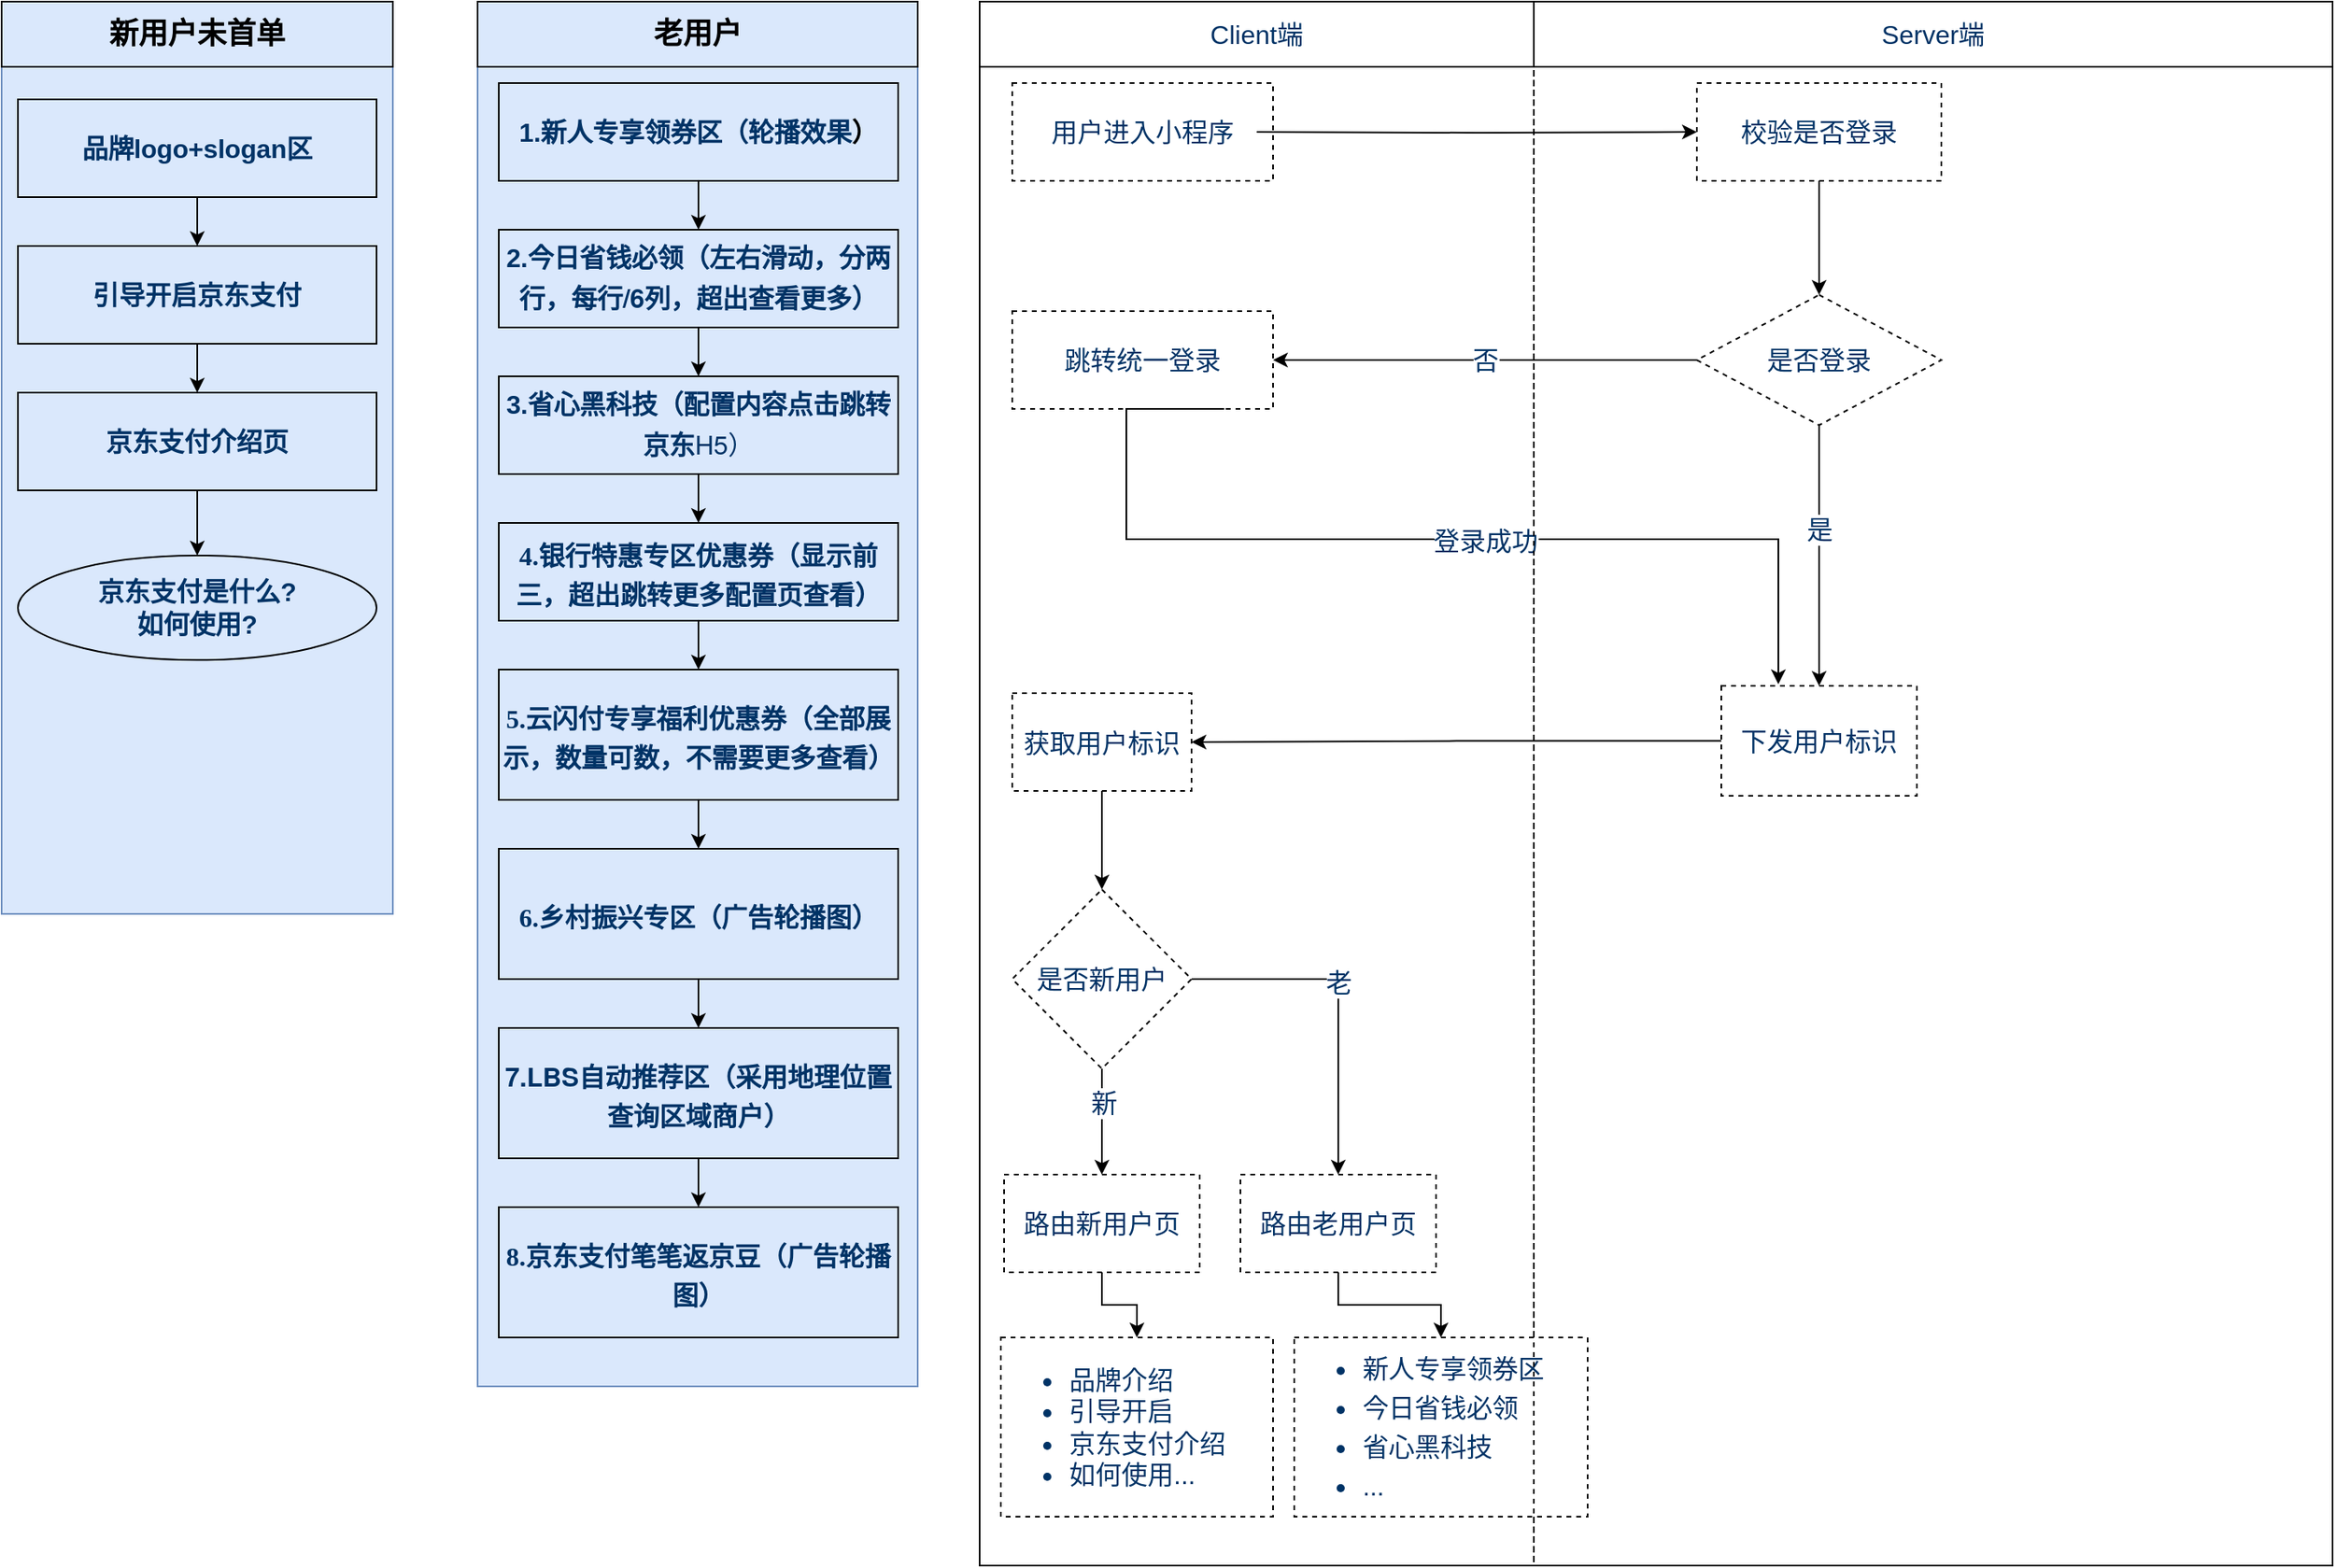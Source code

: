 <mxfile version="16.6.1" type="github">
  <diagram id="wFE0QG_FPsp0jaGvCLVb" name="Page-1">
    <mxGraphModel dx="1298" dy="786" grid="1" gridSize="10" guides="1" tooltips="1" connect="1" arrows="1" fold="1" page="1" pageScale="1" pageWidth="850" pageHeight="1100" math="0" shadow="0">
      <root>
        <mxCell id="0" />
        <mxCell id="1" parent="0" />
        <mxCell id="zbjC4olAFxsm4mvHzc2k-54" value="" style="group" vertex="1" connectable="0" parent="1">
          <mxGeometry x="30" y="20" width="240" height="560" as="geometry" />
        </mxCell>
        <mxCell id="zbjC4olAFxsm4mvHzc2k-34" value="" style="rounded=0;whiteSpace=wrap;html=1;sketch=0;fillColor=#dae8fc;strokeColor=#6c8ebf;" vertex="1" parent="zbjC4olAFxsm4mvHzc2k-54">
          <mxGeometry width="240" height="560" as="geometry" />
        </mxCell>
        <mxCell id="zbjC4olAFxsm4mvHzc2k-37" value="&lt;font size=&quot;1&quot;&gt;&lt;b style=&quot;font-size: 18px&quot;&gt;新用户未首单&lt;/b&gt;&lt;/font&gt;" style="rounded=0;whiteSpace=wrap;html=1;sketch=0;fillColor=none;" vertex="1" parent="zbjC4olAFxsm4mvHzc2k-54">
          <mxGeometry width="240" height="40" as="geometry" />
        </mxCell>
        <mxCell id="zbjC4olAFxsm4mvHzc2k-55" value="&lt;h3 id=&quot;id-京东支付小程序一期-页面分为”品牌logo＋slogan“区域、”引导开启按钮“区域、京东支付介绍及京东支付使用介绍区域&quot; style=&quot;margin: 0px ; padding: 0px ; font-size: 16px ; line-height: 1.5 ; letter-spacing: -0.006em ; text-align: left&quot;&gt;&lt;font color=&quot;#003366&quot;&gt;品牌logo+slogan区&lt;/font&gt;&lt;/h3&gt;" style="rounded=0;whiteSpace=wrap;html=1;sketch=0;fillColor=none;" vertex="1" parent="zbjC4olAFxsm4mvHzc2k-54">
          <mxGeometry x="10" y="60" width="220" height="60" as="geometry" />
        </mxCell>
        <mxCell id="zbjC4olAFxsm4mvHzc2k-56" value="&lt;font style=&quot;font-size: 16px&quot; color=&quot;#003366&quot;&gt;&lt;b&gt;引导开启京东支付&lt;/b&gt;&lt;/font&gt;" style="whiteSpace=wrap;html=1;fillColor=none;rounded=0;sketch=0;" vertex="1" parent="zbjC4olAFxsm4mvHzc2k-54">
          <mxGeometry x="10" y="150" width="220" height="60" as="geometry" />
        </mxCell>
        <mxCell id="zbjC4olAFxsm4mvHzc2k-57" value="" style="edgeStyle=orthogonalEdgeStyle;rounded=0;orthogonalLoop=1;jettySize=auto;html=1;fontSize=16;entryX=0.5;entryY=0;entryDx=0;entryDy=0;" edge="1" parent="zbjC4olAFxsm4mvHzc2k-54" source="zbjC4olAFxsm4mvHzc2k-55" target="zbjC4olAFxsm4mvHzc2k-56">
          <mxGeometry relative="1" as="geometry" />
        </mxCell>
        <mxCell id="zbjC4olAFxsm4mvHzc2k-58" value="&lt;b style=&quot;font-size: 16px&quot;&gt;&lt;font color=&quot;#003366&quot;&gt;京东支付介绍页&lt;/font&gt;&lt;/b&gt;" style="whiteSpace=wrap;html=1;fillColor=none;rounded=0;sketch=0;" vertex="1" parent="zbjC4olAFxsm4mvHzc2k-54">
          <mxGeometry x="10" y="240" width="220" height="60" as="geometry" />
        </mxCell>
        <mxCell id="zbjC4olAFxsm4mvHzc2k-59" value="" style="edgeStyle=orthogonalEdgeStyle;rounded=0;orthogonalLoop=1;jettySize=auto;html=1;fontSize=16;" edge="1" parent="zbjC4olAFxsm4mvHzc2k-54" source="zbjC4olAFxsm4mvHzc2k-56" target="zbjC4olAFxsm4mvHzc2k-58">
          <mxGeometry relative="1" as="geometry" />
        </mxCell>
        <mxCell id="zbjC4olAFxsm4mvHzc2k-60" value="&lt;b style=&quot;font-size: 16px&quot;&gt;&lt;font color=&quot;#003366&quot;&gt;京东支付是什么?&lt;br&gt;如何使用?&lt;/font&gt;&lt;/b&gt;" style="ellipse;whiteSpace=wrap;html=1;fillColor=none;rounded=0;sketch=0;" vertex="1" parent="zbjC4olAFxsm4mvHzc2k-54">
          <mxGeometry x="10" y="340" width="220" height="64.17" as="geometry" />
        </mxCell>
        <mxCell id="zbjC4olAFxsm4mvHzc2k-61" value="" style="edgeStyle=orthogonalEdgeStyle;rounded=0;orthogonalLoop=1;jettySize=auto;html=1;fontSize=16;" edge="1" parent="zbjC4olAFxsm4mvHzc2k-54" source="zbjC4olAFxsm4mvHzc2k-58" target="zbjC4olAFxsm4mvHzc2k-60">
          <mxGeometry relative="1" as="geometry" />
        </mxCell>
        <mxCell id="zbjC4olAFxsm4mvHzc2k-52" value="" style="rounded=0;whiteSpace=wrap;html=1;sketch=0;fillColor=#dae8fc;strokeColor=#6c8ebf;" vertex="1" parent="1">
          <mxGeometry x="322" y="20" width="270" height="850" as="geometry" />
        </mxCell>
        <mxCell id="zbjC4olAFxsm4mvHzc2k-53" value="&lt;font size=&quot;1&quot;&gt;&lt;b style=&quot;font-size: 18px&quot;&gt;老用户&lt;/b&gt;&lt;/font&gt;" style="rounded=0;whiteSpace=wrap;html=1;sketch=0;fillColor=none;" vertex="1" parent="1">
          <mxGeometry x="322" y="20" width="270" height="40" as="geometry" />
        </mxCell>
        <mxCell id="zbjC4olAFxsm4mvHzc2k-80" value="" style="edgeStyle=orthogonalEdgeStyle;rounded=0;orthogonalLoop=1;jettySize=auto;html=1;fontSize=16;fontColor=#003366;entryX=0.5;entryY=0;entryDx=0;entryDy=0;" edge="1" parent="1" source="zbjC4olAFxsm4mvHzc2k-72" target="zbjC4olAFxsm4mvHzc2k-75">
          <mxGeometry relative="1" as="geometry" />
        </mxCell>
        <mxCell id="zbjC4olAFxsm4mvHzc2k-72" value="&lt;h3 id=&quot;id-京东支付小程序一期-页面分为”品牌logo＋slogan“区域、”引导开启按钮“区域、京东支付介绍及京东支付使用介绍区域&quot; style=&quot;margin: 0px ; padding: 0px ; font-size: 16px ; line-height: 1.5 ; letter-spacing: -0.006em&quot;&gt;&lt;font color=&quot;#003366&quot;&gt;1.新人专享领券区（轮播效果&lt;/font&gt;）&lt;/h3&gt;" style="rounded=0;whiteSpace=wrap;html=1;sketch=0;fillColor=none;align=center;" vertex="1" parent="1">
          <mxGeometry x="335" y="70" width="245" height="60" as="geometry" />
        </mxCell>
        <mxCell id="zbjC4olAFxsm4mvHzc2k-81" value="" style="edgeStyle=orthogonalEdgeStyle;rounded=0;orthogonalLoop=1;jettySize=auto;html=1;fontSize=16;fontColor=#003366;" edge="1" parent="1" source="zbjC4olAFxsm4mvHzc2k-75" target="zbjC4olAFxsm4mvHzc2k-78">
          <mxGeometry relative="1" as="geometry" />
        </mxCell>
        <mxCell id="zbjC4olAFxsm4mvHzc2k-75" value="&lt;h3 id=&quot;id-京东支付小程序一期-页面分为”品牌logo＋slogan“区域、”引导开启按钮“区域、京东支付介绍及京东支付使用介绍区域&quot; style=&quot;margin: 0px ; padding: 0px ; font-size: 16px ; line-height: 1.5 ; letter-spacing: -0.006em&quot;&gt;&lt;font color=&quot;#003366&quot; style=&quot;font-size: 16px&quot;&gt;2.今日省钱必领（左右滑动，分两行，每行&lt;span class=&quot;s1&quot; style=&quot;font-stretch: normal ; line-height: normal ; font-family: &amp;#34;helvetica neue&amp;#34;&quot;&gt;/6&lt;/span&gt;&lt;span style=&quot;font-family: &amp;#34;pingfang sc&amp;#34;&quot;&gt;列，超出查看更多）&lt;/span&gt;&lt;/font&gt;&lt;/h3&gt;" style="rounded=0;whiteSpace=wrap;html=1;sketch=0;fillColor=none;align=center;" vertex="1" parent="1">
          <mxGeometry x="335" y="160" width="245" height="60" as="geometry" />
        </mxCell>
        <mxCell id="zbjC4olAFxsm4mvHzc2k-84" value="" style="edgeStyle=orthogonalEdgeStyle;rounded=0;orthogonalLoop=1;jettySize=auto;html=1;fontSize=16;fontColor=#003366;" edge="1" parent="1" source="zbjC4olAFxsm4mvHzc2k-78" target="zbjC4olAFxsm4mvHzc2k-82">
          <mxGeometry relative="1" as="geometry" />
        </mxCell>
        <mxCell id="zbjC4olAFxsm4mvHzc2k-78" value="&lt;h3 id=&quot;id-京东支付小程序一期-页面分为”品牌logo＋slogan“区域、”引导开启按钮“区域、京东支付介绍及京东支付使用介绍区域&quot; style=&quot;margin: 0px ; padding: 0px ; font-size: 16px ; line-height: 1.5 ; letter-spacing: -0.006em&quot;&gt;&lt;font color=&quot;#003366&quot; style=&quot;font-size: 16px&quot;&gt;&lt;font style=&quot;font-size: 16px&quot;&gt;3.省心黑科技&lt;/font&gt;（配置内容点击跳转京东&lt;span class=&quot;s1&quot; style=&quot;font-weight: normal ; font-stretch: normal ; line-height: normal ; font-family: &amp;#34;helvetica neue&amp;#34;&quot;&gt;H5&lt;/span&gt;&lt;span style=&quot;font-family: &amp;#34;pingfang sc&amp;#34; ; font-weight: normal&quot;&gt;）&lt;/span&gt;&lt;/font&gt;&lt;/h3&gt;" style="rounded=0;whiteSpace=wrap;html=1;sketch=0;fillColor=none;align=center;" vertex="1" parent="1">
          <mxGeometry x="335" y="250" width="245" height="60" as="geometry" />
        </mxCell>
        <mxCell id="zbjC4olAFxsm4mvHzc2k-86" value="" style="edgeStyle=orthogonalEdgeStyle;rounded=0;orthogonalLoop=1;jettySize=auto;html=1;fontSize=16;fontColor=#003366;" edge="1" parent="1" source="zbjC4olAFxsm4mvHzc2k-82" target="zbjC4olAFxsm4mvHzc2k-85">
          <mxGeometry relative="1" as="geometry" />
        </mxCell>
        <mxCell id="zbjC4olAFxsm4mvHzc2k-82" value="&lt;h3 id=&quot;id-京东支付小程序一期-页面分为”品牌logo＋slogan“区域、”引导开启按钮“区域、京东支付介绍及京东支付使用介绍区域&quot; style=&quot;margin: 0px ; padding: 0px ; line-height: 1.5 ; letter-spacing: -0.006em&quot;&gt;&lt;p class=&quot;p1&quot; style=&quot;margin: 0px ; font-stretch: normal ; line-height: normal ; font-family: &amp;#34;pingfang sc&amp;#34; ; letter-spacing: normal&quot;&gt;&lt;font style=&quot;font-size: 16px&quot; color=&quot;#003366&quot;&gt;4.银行特惠专区优惠券（显示前三，超出跳转更多配置页查看）&lt;/font&gt;&lt;/p&gt;&lt;/h3&gt;" style="rounded=0;whiteSpace=wrap;html=1;sketch=0;fillColor=none;align=center;" vertex="1" parent="1">
          <mxGeometry x="335" y="340" width="245" height="60" as="geometry" />
        </mxCell>
        <mxCell id="zbjC4olAFxsm4mvHzc2k-88" value="" style="edgeStyle=orthogonalEdgeStyle;rounded=0;orthogonalLoop=1;jettySize=auto;html=1;fontSize=16;fontColor=#003366;" edge="1" parent="1" source="zbjC4olAFxsm4mvHzc2k-85" target="zbjC4olAFxsm4mvHzc2k-87">
          <mxGeometry relative="1" as="geometry" />
        </mxCell>
        <mxCell id="zbjC4olAFxsm4mvHzc2k-85" value="&lt;h3 id=&quot;id-京东支付小程序一期-页面分为”品牌logo＋slogan“区域、”引导开启按钮“区域、京东支付介绍及京东支付使用介绍区域&quot; style=&quot;margin: 0px ; padding: 0px ; line-height: 1.5 ; letter-spacing: -0.006em&quot;&gt;&lt;p class=&quot;p1&quot; style=&quot;margin: 0px ; font-stretch: normal ; line-height: normal ; font-family: &amp;#34;pingfang sc&amp;#34; ; letter-spacing: normal&quot;&gt;&lt;font style=&quot;font-size: 16px&quot; color=&quot;#003366&quot;&gt;5.云闪付专享福利优惠券（全部展示，数量可数，不需要更多查看）&lt;/font&gt;&lt;/p&gt;&lt;/h3&gt;" style="rounded=0;whiteSpace=wrap;html=1;sketch=0;fillColor=none;align=center;" vertex="1" parent="1">
          <mxGeometry x="335" y="430" width="245" height="80" as="geometry" />
        </mxCell>
        <mxCell id="zbjC4olAFxsm4mvHzc2k-90" value="" style="edgeStyle=orthogonalEdgeStyle;rounded=0;orthogonalLoop=1;jettySize=auto;html=1;fontSize=16;fontColor=#003366;" edge="1" parent="1" source="zbjC4olAFxsm4mvHzc2k-87" target="zbjC4olAFxsm4mvHzc2k-89">
          <mxGeometry relative="1" as="geometry" />
        </mxCell>
        <mxCell id="zbjC4olAFxsm4mvHzc2k-87" value="&lt;h3 id=&quot;id-京东支付小程序一期-页面分为”品牌logo＋slogan“区域、”引导开启按钮“区域、京东支付介绍及京东支付使用介绍区域&quot; style=&quot;margin: 0px ; padding: 0px ; line-height: 1.5 ; letter-spacing: -0.006em&quot;&gt;&lt;p class=&quot;p1&quot; style=&quot;margin: 0px ; font-stretch: normal ; line-height: normal ; font-family: &amp;#34;pingfang sc&amp;#34; ; letter-spacing: normal&quot;&gt;&lt;font style=&quot;font-size: 16px&quot; color=&quot;#003366&quot;&gt;6.乡村振兴专区（广告轮播图）&lt;/font&gt;&lt;/p&gt;&lt;/h3&gt;" style="rounded=0;whiteSpace=wrap;html=1;sketch=0;fillColor=none;align=center;" vertex="1" parent="1">
          <mxGeometry x="335" y="540" width="245" height="80" as="geometry" />
        </mxCell>
        <mxCell id="zbjC4olAFxsm4mvHzc2k-92" value="" style="edgeStyle=orthogonalEdgeStyle;rounded=0;orthogonalLoop=1;jettySize=auto;html=1;fontFamily=Helvetica;fontSize=16;fontColor=default;" edge="1" parent="1" source="zbjC4olAFxsm4mvHzc2k-89" target="zbjC4olAFxsm4mvHzc2k-91">
          <mxGeometry relative="1" as="geometry" />
        </mxCell>
        <mxCell id="zbjC4olAFxsm4mvHzc2k-89" value="&lt;h3 id=&quot;id-京东支付小程序一期-页面分为”品牌logo＋slogan“区域、”引导开启按钮“区域、京东支付介绍及京东支付使用介绍区域&quot; style=&quot;margin: 0px ; padding: 0px ; line-height: 1.5 ; letter-spacing: -0.006em ; font-size: 14px&quot;&gt;&lt;p class=&quot;p1&quot; style=&quot;margin: 0px ; font-stretch: normal ; line-height: normal ; font-family: &amp;#34;pingfang sc&amp;#34; ; letter-spacing: normal ; font-size: 16px&quot;&gt;&lt;font color=&quot;#003366&quot; style=&quot;font-size: 16px&quot;&gt;&lt;span class=&quot;s1&quot; style=&quot;font-stretch: normal ; line-height: normal ; font-family: &amp;#34;helvetica neue&amp;#34;&quot;&gt;7.LBS&lt;/span&gt;自动推荐区（采用地理位置查询区域商户）&lt;/font&gt;&lt;/p&gt;&lt;/h3&gt;" style="rounded=0;whiteSpace=wrap;html=1;sketch=0;fillColor=none;align=center;" vertex="1" parent="1">
          <mxGeometry x="335" y="650" width="245" height="80" as="geometry" />
        </mxCell>
        <mxCell id="zbjC4olAFxsm4mvHzc2k-91" value="&lt;h3 id=&quot;id-京东支付小程序一期-页面分为”品牌logo＋slogan“区域、”引导开启按钮“区域、京东支付介绍及京东支付使用介绍区域&quot; style=&quot;margin: 0px ; padding: 0px ; line-height: 1.5 ; letter-spacing: -0.006em&quot;&gt;&lt;p class=&quot;p1&quot; style=&quot;margin: 0px ; font-stretch: normal ; line-height: normal ; font-family: &amp;#34;pingfang sc&amp;#34; ; letter-spacing: normal&quot;&gt;&lt;font style=&quot;font-size: 16px&quot; color=&quot;#003366&quot;&gt;8.京东支付笔笔返京豆（广告轮播图）&lt;/font&gt;&lt;/p&gt;&lt;/h3&gt;" style="rounded=0;whiteSpace=wrap;html=1;sketch=0;fillColor=none;align=center;" vertex="1" parent="1">
          <mxGeometry x="335" y="760" width="245" height="80" as="geometry" />
        </mxCell>
        <mxCell id="zbjC4olAFxsm4mvHzc2k-94" value="" style="rounded=0;whiteSpace=wrap;html=1;sketch=0;fontFamily=Helvetica;fontSize=16;fontColor=#003366;strokeColor=default;fillColor=none;" vertex="1" parent="1">
          <mxGeometry x="630" y="20" width="830" height="40" as="geometry" />
        </mxCell>
        <mxCell id="zbjC4olAFxsm4mvHzc2k-96" value="Client端" style="rounded=0;whiteSpace=wrap;html=1;sketch=0;fontFamily=Helvetica;fontSize=16;fontColor=#003366;strokeColor=default;fillColor=none;" vertex="1" parent="1">
          <mxGeometry x="630" y="20" width="340" height="40" as="geometry" />
        </mxCell>
        <mxCell id="zbjC4olAFxsm4mvHzc2k-97" value="Server端" style="rounded=0;whiteSpace=wrap;html=1;sketch=0;fontFamily=Helvetica;fontSize=16;fontColor=#003366;strokeColor=default;fillColor=none;" vertex="1" parent="1">
          <mxGeometry x="970" y="20" width="490" height="40" as="geometry" />
        </mxCell>
        <mxCell id="zbjC4olAFxsm4mvHzc2k-98" value="" style="rounded=0;whiteSpace=wrap;html=1;sketch=0;fontFamily=Helvetica;fontSize=16;fontColor=#003366;strokeColor=default;fillColor=none;container=0;dashed=1;" vertex="1" parent="1">
          <mxGeometry x="630" y="60" width="340" height="920" as="geometry" />
        </mxCell>
        <mxCell id="zbjC4olAFxsm4mvHzc2k-137" value="" style="edgeStyle=orthogonalEdgeStyle;rounded=0;orthogonalLoop=1;jettySize=auto;html=1;fontFamily=Helvetica;fontSize=16;fontColor=#003366;" edge="1" parent="1" source="zbjC4olAFxsm4mvHzc2k-131" target="zbjC4olAFxsm4mvHzc2k-136">
          <mxGeometry relative="1" as="geometry" />
        </mxCell>
        <mxCell id="zbjC4olAFxsm4mvHzc2k-131" value="获取用户标识" style="whiteSpace=wrap;html=1;fontSize=16;fillColor=none;fontColor=#003366;rounded=0;dashed=1;sketch=0;" vertex="1" parent="1">
          <mxGeometry x="650" y="444.5" width="110" height="60" as="geometry" />
        </mxCell>
        <mxCell id="zbjC4olAFxsm4mvHzc2k-132" value="" style="edgeStyle=orthogonalEdgeStyle;rounded=0;orthogonalLoop=1;jettySize=auto;html=1;fontFamily=Helvetica;fontSize=16;fontColor=#003366;exitX=0;exitY=0.5;exitDx=0;exitDy=0;" edge="1" parent="1" source="zbjC4olAFxsm4mvHzc2k-153" target="zbjC4olAFxsm4mvHzc2k-131">
          <mxGeometry relative="1" as="geometry">
            <mxPoint x="1030" y="477.5" as="sourcePoint" />
          </mxGeometry>
        </mxCell>
        <mxCell id="zbjC4olAFxsm4mvHzc2k-104" value="用户进入小程序" style="rounded=0;whiteSpace=wrap;html=1;dashed=1;sketch=0;fontFamily=Helvetica;fontSize=16;fontColor=#003366;strokeColor=default;fillColor=none;" vertex="1" parent="1">
          <mxGeometry x="650" y="70" width="160" height="60" as="geometry" />
        </mxCell>
        <mxCell id="zbjC4olAFxsm4mvHzc2k-149" style="edgeStyle=orthogonalEdgeStyle;rounded=0;orthogonalLoop=1;jettySize=auto;html=1;fontFamily=Helvetica;fontSize=16;fontColor=#003366;" edge="1" parent="1" source="zbjC4olAFxsm4mvHzc2k-109" target="zbjC4olAFxsm4mvHzc2k-111">
          <mxGeometry relative="1" as="geometry" />
        </mxCell>
        <mxCell id="zbjC4olAFxsm4mvHzc2k-109" value="校验是否登录" style="whiteSpace=wrap;html=1;fontSize=16;fillColor=none;fontColor=#003366;rounded=0;dashed=1;sketch=0;" vertex="1" parent="1">
          <mxGeometry x="1070" y="70" width="150" height="60" as="geometry" />
        </mxCell>
        <mxCell id="zbjC4olAFxsm4mvHzc2k-110" value="" style="edgeStyle=orthogonalEdgeStyle;rounded=0;orthogonalLoop=1;jettySize=auto;html=1;fontFamily=Helvetica;fontSize=16;fontColor=#003366;" edge="1" parent="1" target="zbjC4olAFxsm4mvHzc2k-109">
          <mxGeometry relative="1" as="geometry">
            <mxPoint x="800" y="100" as="sourcePoint" />
          </mxGeometry>
        </mxCell>
        <mxCell id="zbjC4olAFxsm4mvHzc2k-155" style="edgeStyle=orthogonalEdgeStyle;rounded=0;orthogonalLoop=1;jettySize=auto;html=1;fontFamily=Helvetica;fontSize=16;fontColor=#003366;" edge="1" parent="1" source="zbjC4olAFxsm4mvHzc2k-111" target="zbjC4olAFxsm4mvHzc2k-153">
          <mxGeometry relative="1" as="geometry" />
        </mxCell>
        <mxCell id="zbjC4olAFxsm4mvHzc2k-156" value="是" style="edgeLabel;html=1;align=center;verticalAlign=middle;resizable=0;points=[];fontSize=16;fontFamily=Helvetica;fontColor=#003366;" vertex="1" connectable="0" parent="zbjC4olAFxsm4mvHzc2k-155">
          <mxGeometry x="-0.2" relative="1" as="geometry">
            <mxPoint as="offset" />
          </mxGeometry>
        </mxCell>
        <mxCell id="zbjC4olAFxsm4mvHzc2k-165" value="否" style="edgeStyle=orthogonalEdgeStyle;rounded=0;orthogonalLoop=1;jettySize=auto;html=1;entryX=1;entryY=0.5;entryDx=0;entryDy=0;fontFamily=Helvetica;fontSize=16;fontColor=#003366;" edge="1" parent="1" source="zbjC4olAFxsm4mvHzc2k-111" target="zbjC4olAFxsm4mvHzc2k-114">
          <mxGeometry relative="1" as="geometry" />
        </mxCell>
        <mxCell id="zbjC4olAFxsm4mvHzc2k-111" value="是否登录" style="rhombus;whiteSpace=wrap;html=1;fontSize=16;fillColor=none;fontColor=#003366;rounded=0;dashed=1;sketch=0;" vertex="1" parent="1">
          <mxGeometry x="1070" y="200" width="150" height="80" as="geometry" />
        </mxCell>
        <mxCell id="zbjC4olAFxsm4mvHzc2k-147" style="edgeStyle=orthogonalEdgeStyle;rounded=0;orthogonalLoop=1;jettySize=auto;html=1;entryX=0.162;entryY=0.304;entryDx=0;entryDy=0;entryPerimeter=0;fontFamily=Helvetica;fontSize=16;fontColor=#003366;" edge="1" parent="1">
          <mxGeometry relative="1" as="geometry">
            <mxPoint x="780" y="270" as="sourcePoint" />
            <mxPoint x="1120" y="439.038" as="targetPoint" />
            <Array as="points">
              <mxPoint x="720" y="270" />
              <mxPoint x="720" y="350" />
              <mxPoint x="1120" y="350" />
            </Array>
          </mxGeometry>
        </mxCell>
        <mxCell id="zbjC4olAFxsm4mvHzc2k-148" value="登录成功" style="edgeLabel;html=1;align=center;verticalAlign=middle;resizable=0;points=[];fontSize=16;fontFamily=Helvetica;fontColor=#003366;" vertex="1" connectable="0" parent="zbjC4olAFxsm4mvHzc2k-147">
          <mxGeometry x="-0.108" y="-1" relative="1" as="geometry">
            <mxPoint x="79" as="offset" />
          </mxGeometry>
        </mxCell>
        <mxCell id="zbjC4olAFxsm4mvHzc2k-114" value="跳转统一登录" style="whiteSpace=wrap;html=1;fontSize=16;fillColor=none;fontColor=#003366;rounded=0;dashed=1;sketch=0;" vertex="1" parent="1">
          <mxGeometry x="650" y="210" width="160" height="60" as="geometry" />
        </mxCell>
        <mxCell id="zbjC4olAFxsm4mvHzc2k-142" value="" style="edgeStyle=orthogonalEdgeStyle;rounded=0;orthogonalLoop=1;jettySize=auto;html=1;fontFamily=Helvetica;fontSize=16;fontColor=#003366;" edge="1" parent="1" source="zbjC4olAFxsm4mvHzc2k-136" target="zbjC4olAFxsm4mvHzc2k-140">
          <mxGeometry relative="1" as="geometry" />
        </mxCell>
        <mxCell id="zbjC4olAFxsm4mvHzc2k-143" value="新" style="edgeLabel;html=1;align=center;verticalAlign=middle;resizable=0;points=[];fontSize=16;fontFamily=Helvetica;fontColor=#003366;" vertex="1" connectable="0" parent="zbjC4olAFxsm4mvHzc2k-142">
          <mxGeometry x="-0.354" y="1" relative="1" as="geometry">
            <mxPoint as="offset" />
          </mxGeometry>
        </mxCell>
        <mxCell id="zbjC4olAFxsm4mvHzc2k-136" value="是否新用户" style="rhombus;whiteSpace=wrap;html=1;fontSize=16;fillColor=none;fontColor=#003366;rounded=0;dashed=1;sketch=0;" vertex="1" parent="1">
          <mxGeometry x="650" y="565" width="110" height="110" as="geometry" />
        </mxCell>
        <mxCell id="zbjC4olAFxsm4mvHzc2k-162" value="" style="edgeStyle=orthogonalEdgeStyle;rounded=0;orthogonalLoop=1;jettySize=auto;html=1;fontFamily=Helvetica;fontSize=16;fontColor=#003366;" edge="1" parent="1" source="zbjC4olAFxsm4mvHzc2k-138" target="zbjC4olAFxsm4mvHzc2k-161">
          <mxGeometry relative="1" as="geometry" />
        </mxCell>
        <mxCell id="zbjC4olAFxsm4mvHzc2k-138" value="路由老用户页" style="whiteSpace=wrap;html=1;fontSize=16;fillColor=none;fontColor=#003366;rounded=0;dashed=1;sketch=0;" vertex="1" parent="1">
          <mxGeometry x="790" y="740" width="120" height="60" as="geometry" />
        </mxCell>
        <mxCell id="zbjC4olAFxsm4mvHzc2k-139" value="" style="edgeStyle=orthogonalEdgeStyle;rounded=0;orthogonalLoop=1;jettySize=auto;html=1;fontFamily=Helvetica;fontSize=16;fontColor=#003366;" edge="1" parent="1" source="zbjC4olAFxsm4mvHzc2k-136" target="zbjC4olAFxsm4mvHzc2k-138">
          <mxGeometry relative="1" as="geometry">
            <Array as="points">
              <mxPoint x="850" y="620" />
            </Array>
          </mxGeometry>
        </mxCell>
        <mxCell id="zbjC4olAFxsm4mvHzc2k-144" value="老" style="edgeLabel;html=1;align=center;verticalAlign=middle;resizable=0;points=[];fontSize=16;fontFamily=Helvetica;fontColor=#003366;" vertex="1" connectable="0" parent="zbjC4olAFxsm4mvHzc2k-139">
          <mxGeometry x="-0.124" relative="1" as="geometry">
            <mxPoint as="offset" />
          </mxGeometry>
        </mxCell>
        <mxCell id="zbjC4olAFxsm4mvHzc2k-160" value="" style="edgeStyle=orthogonalEdgeStyle;rounded=0;orthogonalLoop=1;jettySize=auto;html=1;fontFamily=Helvetica;fontSize=16;fontColor=#003366;" edge="1" parent="1" source="zbjC4olAFxsm4mvHzc2k-140" target="zbjC4olAFxsm4mvHzc2k-158">
          <mxGeometry relative="1" as="geometry" />
        </mxCell>
        <mxCell id="zbjC4olAFxsm4mvHzc2k-140" value="路由新用户页" style="whiteSpace=wrap;html=1;fontSize=16;fillColor=none;fontColor=#003366;rounded=0;dashed=1;sketch=0;" vertex="1" parent="1">
          <mxGeometry x="645" y="740" width="120" height="60" as="geometry" />
        </mxCell>
        <mxCell id="zbjC4olAFxsm4mvHzc2k-153" value="下发用户标识" style="whiteSpace=wrap;html=1;fontSize=16;fillColor=none;fontColor=#003366;rounded=0;dashed=1;sketch=0;" vertex="1" parent="1">
          <mxGeometry x="1085" y="440" width="120" height="67.5" as="geometry" />
        </mxCell>
        <mxCell id="zbjC4olAFxsm4mvHzc2k-158" value="&lt;ul&gt;&lt;li&gt;品牌介绍&lt;/li&gt;&lt;li&gt;引导开启&lt;/li&gt;&lt;li&gt;京东支付介绍&lt;/li&gt;&lt;li&gt;如何使用...&lt;/li&gt;&lt;/ul&gt;" style="whiteSpace=wrap;html=1;fontSize=16;fillColor=none;fontColor=#003366;rounded=0;dashed=1;sketch=0;align=left;" vertex="1" parent="1">
          <mxGeometry x="643" y="840" width="167" height="110" as="geometry" />
        </mxCell>
        <mxCell id="zbjC4olAFxsm4mvHzc2k-161" value="&lt;h3 id=&quot;id-京东支付小程序一期-页面分为”品牌logo＋slogan“区域、”引导开启按钮“区域、京东支付介绍及京东支付使用介绍区域&quot; style=&quot;margin: 0px ; padding: 0px ; font-size: 16px ; line-height: 1.5 ; letter-spacing: -0.006em&quot;&gt;&lt;div&gt;&lt;ul style=&quot;letter-spacing: -0.096px&quot;&gt;&lt;li&gt;&lt;span style=&quot;font-weight: normal&quot;&gt;&lt;font color=&quot;#003366&quot;&gt;新人专享领券区&lt;/font&gt;&lt;/span&gt;&lt;/li&gt;&lt;li&gt;&lt;span style=&quot;font-weight: normal&quot;&gt;&lt;font color=&quot;#003366&quot;&gt;今日省钱必领&lt;/font&gt;&lt;/span&gt;&lt;/li&gt;&lt;li&gt;&lt;span style=&quot;font-weight: normal&quot;&gt;&lt;font color=&quot;#003366&quot;&gt;省心黑科技&lt;/font&gt;&lt;/span&gt;&lt;/li&gt;&lt;li&gt;&lt;span style=&quot;font-weight: normal&quot;&gt;&lt;font color=&quot;#003366&quot;&gt;...&lt;/font&gt;&lt;/span&gt;&lt;/li&gt;&lt;/ul&gt;&lt;/div&gt;&lt;/h3&gt;" style="whiteSpace=wrap;html=1;fontSize=16;rounded=0;dashed=1;sketch=0;align=left;fillColor=default;fontColor=#003366;" vertex="1" parent="1">
          <mxGeometry x="823" y="840" width="180" height="110" as="geometry" />
        </mxCell>
        <mxCell id="zbjC4olAFxsm4mvHzc2k-166" value="" style="rounded=0;whiteSpace=wrap;html=1;sketch=0;fontFamily=Helvetica;fontSize=16;fontColor=#003366;strokeColor=default;fillColor=none;container=0;dashed=1;" vertex="1" parent="1">
          <mxGeometry x="970" y="60" width="490" height="920" as="geometry" />
        </mxCell>
        <mxCell id="zbjC4olAFxsm4mvHzc2k-167" value="" style="rounded=0;whiteSpace=wrap;html=1;sketch=0;fontFamily=Helvetica;fontSize=16;fontColor=#003366;strokeColor=default;fillColor=none;container=0;" vertex="1" parent="1">
          <mxGeometry x="630" y="60" width="830" height="920" as="geometry" />
        </mxCell>
      </root>
    </mxGraphModel>
  </diagram>
</mxfile>

